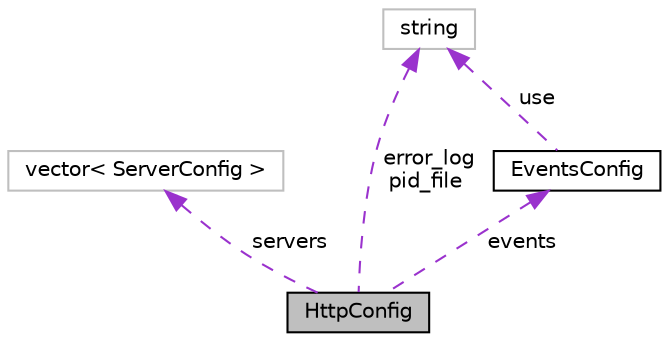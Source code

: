 digraph "HttpConfig"
{
 // LATEX_PDF_SIZE
  edge [fontname="Helvetica",fontsize="10",labelfontname="Helvetica",labelfontsize="10"];
  node [fontname="Helvetica",fontsize="10",shape=record];
  Node1 [label="HttpConfig",height=0.2,width=0.4,color="black", fillcolor="grey75", style="filled", fontcolor="black",tooltip="Configuration for an HTTP server."];
  Node2 -> Node1 [dir="back",color="darkorchid3",fontsize="10",style="dashed",label=" servers" ];
  Node2 [label="vector\< ServerConfig \>",height=0.2,width=0.4,color="grey75", fillcolor="white", style="filled",tooltip=" "];
  Node3 -> Node1 [dir="back",color="darkorchid3",fontsize="10",style="dashed",label=" error_log\npid_file" ];
  Node3 [label="string",height=0.2,width=0.4,color="grey75", fillcolor="white", style="filled",tooltip=" "];
  Node4 -> Node1 [dir="back",color="darkorchid3",fontsize="10",style="dashed",label=" events" ];
  Node4 [label="EventsConfig",height=0.2,width=0.4,color="black", fillcolor="white", style="filled",URL="$structEventsConfig.html",tooltip="Configuration for an events block."];
  Node3 -> Node4 [dir="back",color="darkorchid3",fontsize="10",style="dashed",label=" use" ];
}
